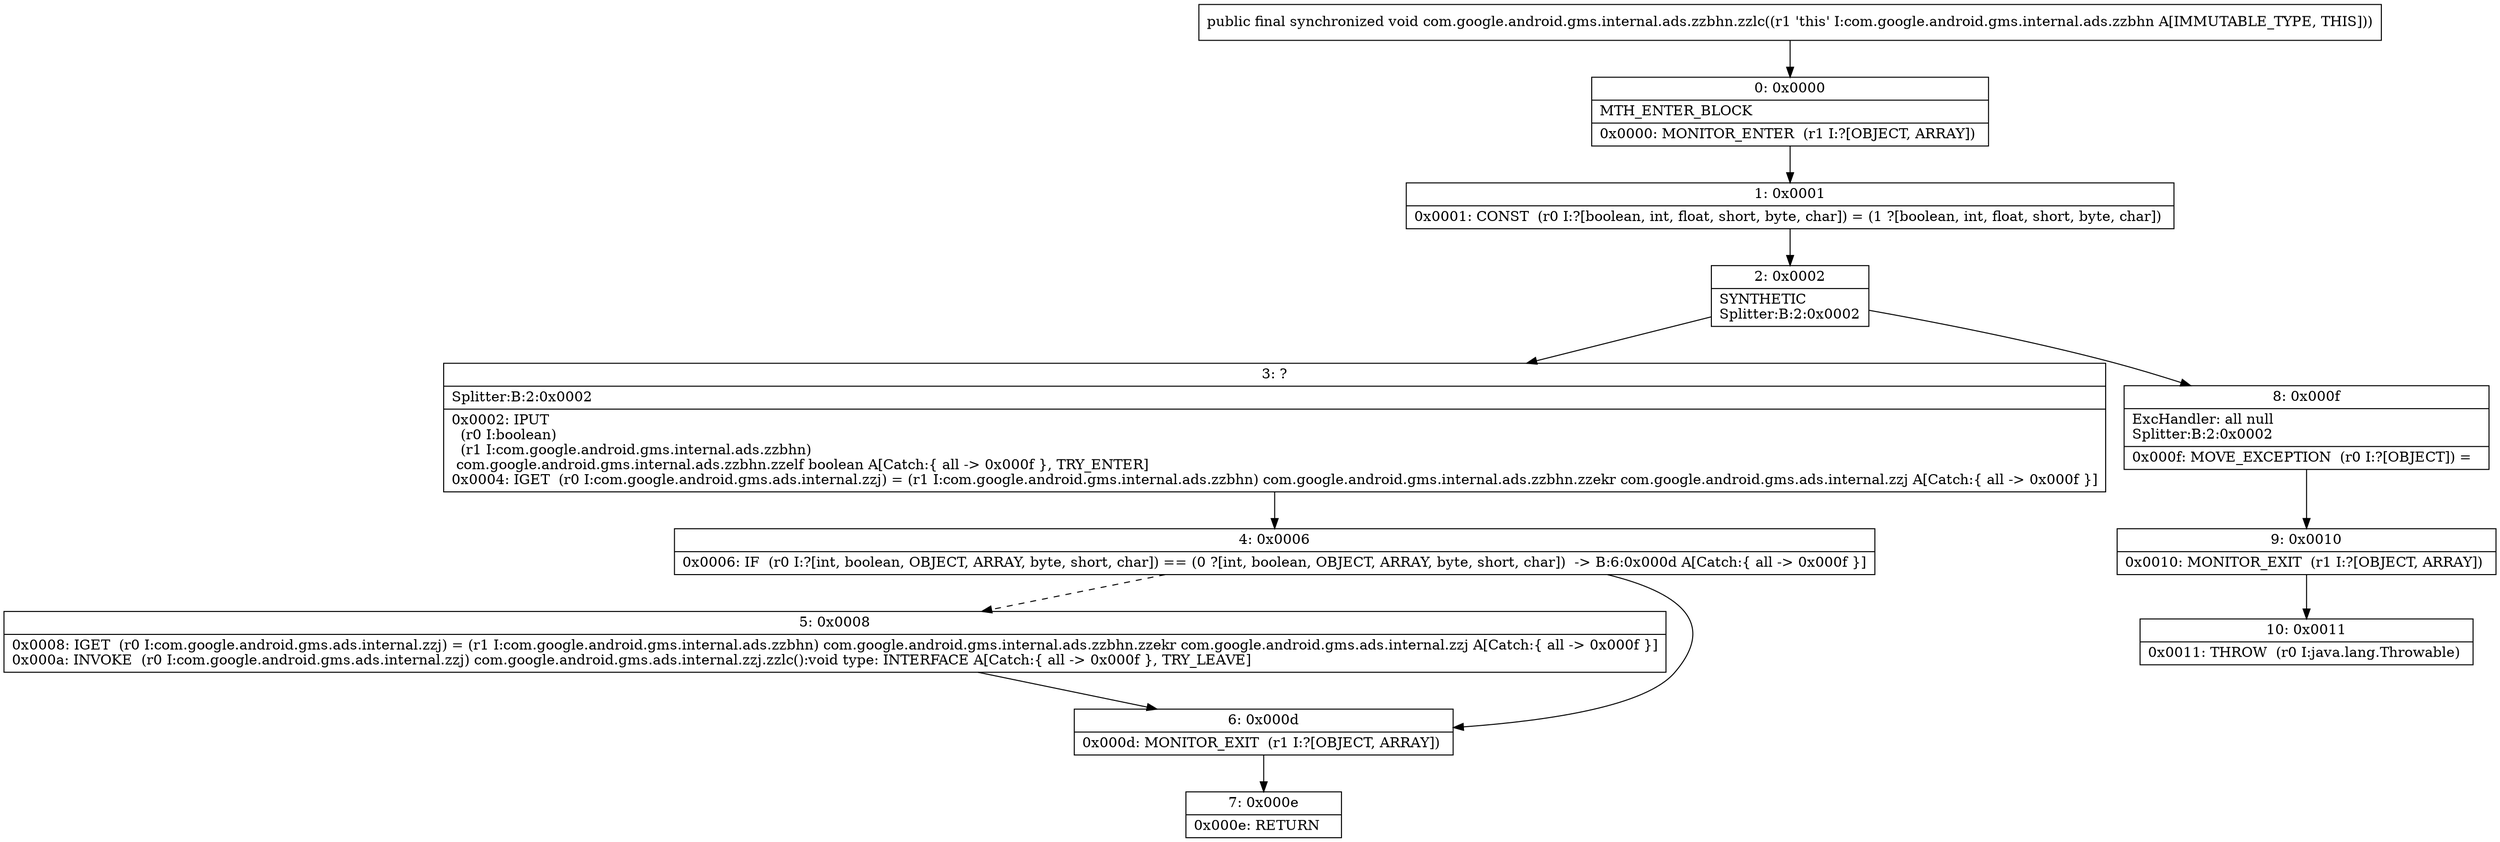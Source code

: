digraph "CFG forcom.google.android.gms.internal.ads.zzbhn.zzlc()V" {
Node_0 [shape=record,label="{0\:\ 0x0000|MTH_ENTER_BLOCK\l|0x0000: MONITOR_ENTER  (r1 I:?[OBJECT, ARRAY]) \l}"];
Node_1 [shape=record,label="{1\:\ 0x0001|0x0001: CONST  (r0 I:?[boolean, int, float, short, byte, char]) = (1 ?[boolean, int, float, short, byte, char]) \l}"];
Node_2 [shape=record,label="{2\:\ 0x0002|SYNTHETIC\lSplitter:B:2:0x0002\l}"];
Node_3 [shape=record,label="{3\:\ ?|Splitter:B:2:0x0002\l|0x0002: IPUT  \l  (r0 I:boolean)\l  (r1 I:com.google.android.gms.internal.ads.zzbhn)\l com.google.android.gms.internal.ads.zzbhn.zzelf boolean A[Catch:\{ all \-\> 0x000f \}, TRY_ENTER]\l0x0004: IGET  (r0 I:com.google.android.gms.ads.internal.zzj) = (r1 I:com.google.android.gms.internal.ads.zzbhn) com.google.android.gms.internal.ads.zzbhn.zzekr com.google.android.gms.ads.internal.zzj A[Catch:\{ all \-\> 0x000f \}]\l}"];
Node_4 [shape=record,label="{4\:\ 0x0006|0x0006: IF  (r0 I:?[int, boolean, OBJECT, ARRAY, byte, short, char]) == (0 ?[int, boolean, OBJECT, ARRAY, byte, short, char])  \-\> B:6:0x000d A[Catch:\{ all \-\> 0x000f \}]\l}"];
Node_5 [shape=record,label="{5\:\ 0x0008|0x0008: IGET  (r0 I:com.google.android.gms.ads.internal.zzj) = (r1 I:com.google.android.gms.internal.ads.zzbhn) com.google.android.gms.internal.ads.zzbhn.zzekr com.google.android.gms.ads.internal.zzj A[Catch:\{ all \-\> 0x000f \}]\l0x000a: INVOKE  (r0 I:com.google.android.gms.ads.internal.zzj) com.google.android.gms.ads.internal.zzj.zzlc():void type: INTERFACE A[Catch:\{ all \-\> 0x000f \}, TRY_LEAVE]\l}"];
Node_6 [shape=record,label="{6\:\ 0x000d|0x000d: MONITOR_EXIT  (r1 I:?[OBJECT, ARRAY]) \l}"];
Node_7 [shape=record,label="{7\:\ 0x000e|0x000e: RETURN   \l}"];
Node_8 [shape=record,label="{8\:\ 0x000f|ExcHandler: all null\lSplitter:B:2:0x0002\l|0x000f: MOVE_EXCEPTION  (r0 I:?[OBJECT]) =  \l}"];
Node_9 [shape=record,label="{9\:\ 0x0010|0x0010: MONITOR_EXIT  (r1 I:?[OBJECT, ARRAY]) \l}"];
Node_10 [shape=record,label="{10\:\ 0x0011|0x0011: THROW  (r0 I:java.lang.Throwable) \l}"];
MethodNode[shape=record,label="{public final synchronized void com.google.android.gms.internal.ads.zzbhn.zzlc((r1 'this' I:com.google.android.gms.internal.ads.zzbhn A[IMMUTABLE_TYPE, THIS])) }"];
MethodNode -> Node_0;
Node_0 -> Node_1;
Node_1 -> Node_2;
Node_2 -> Node_3;
Node_2 -> Node_8;
Node_3 -> Node_4;
Node_4 -> Node_5[style=dashed];
Node_4 -> Node_6;
Node_5 -> Node_6;
Node_6 -> Node_7;
Node_8 -> Node_9;
Node_9 -> Node_10;
}

